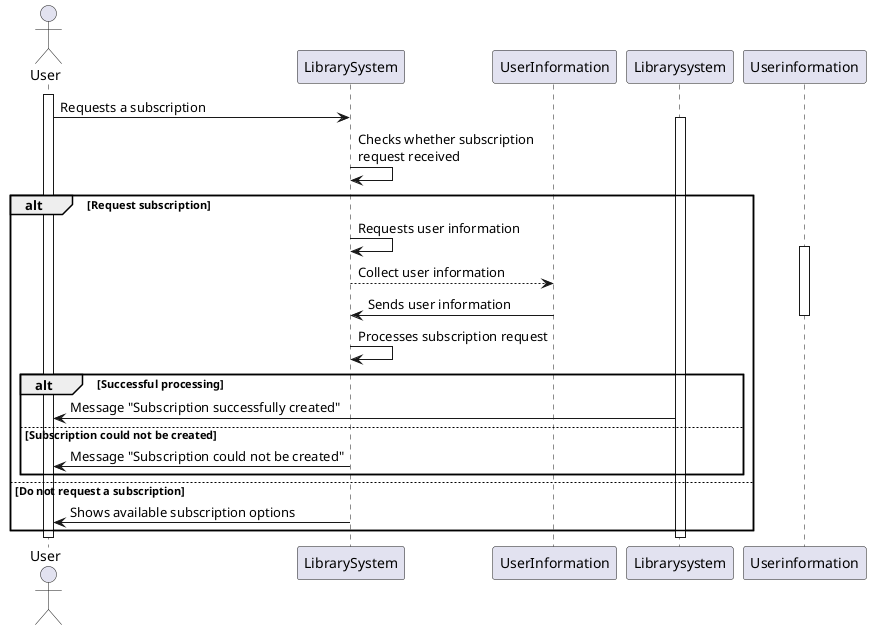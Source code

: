 

@startuml
actor User
participant "LibrarySystem" as LibrarySystem
participant "UserInformation" as UserInformation

activate User
User -> LibrarySystem: Requests a subscription
activate Librarysystem

LibrarySystem -> LibrarySystem: Checks whether subscription\nrequest received
alt Request subscription
     LibrarySystem -> LibrarySystem: Requests user information
     activate Userinformation
     LibrarySystem --> UserInformation: Collect user information
     UserInformation -> LibrarySystem: Sends user information
     deactivate Userinformation
     LibrarySystem -> LibrarySystem: Processes subscription request

     alt Successful processing
         Librarysystem -> User: Message "Subscription successfully created"
     else Subscription could not be created
         LibrarySystem -> User: Message "Subscription could not be created"
     end
else Do not request a subscription
     LibrarySystem -> User: Shows available subscription options
end

deactivate Librarysystem
deactivate User
@enduml
